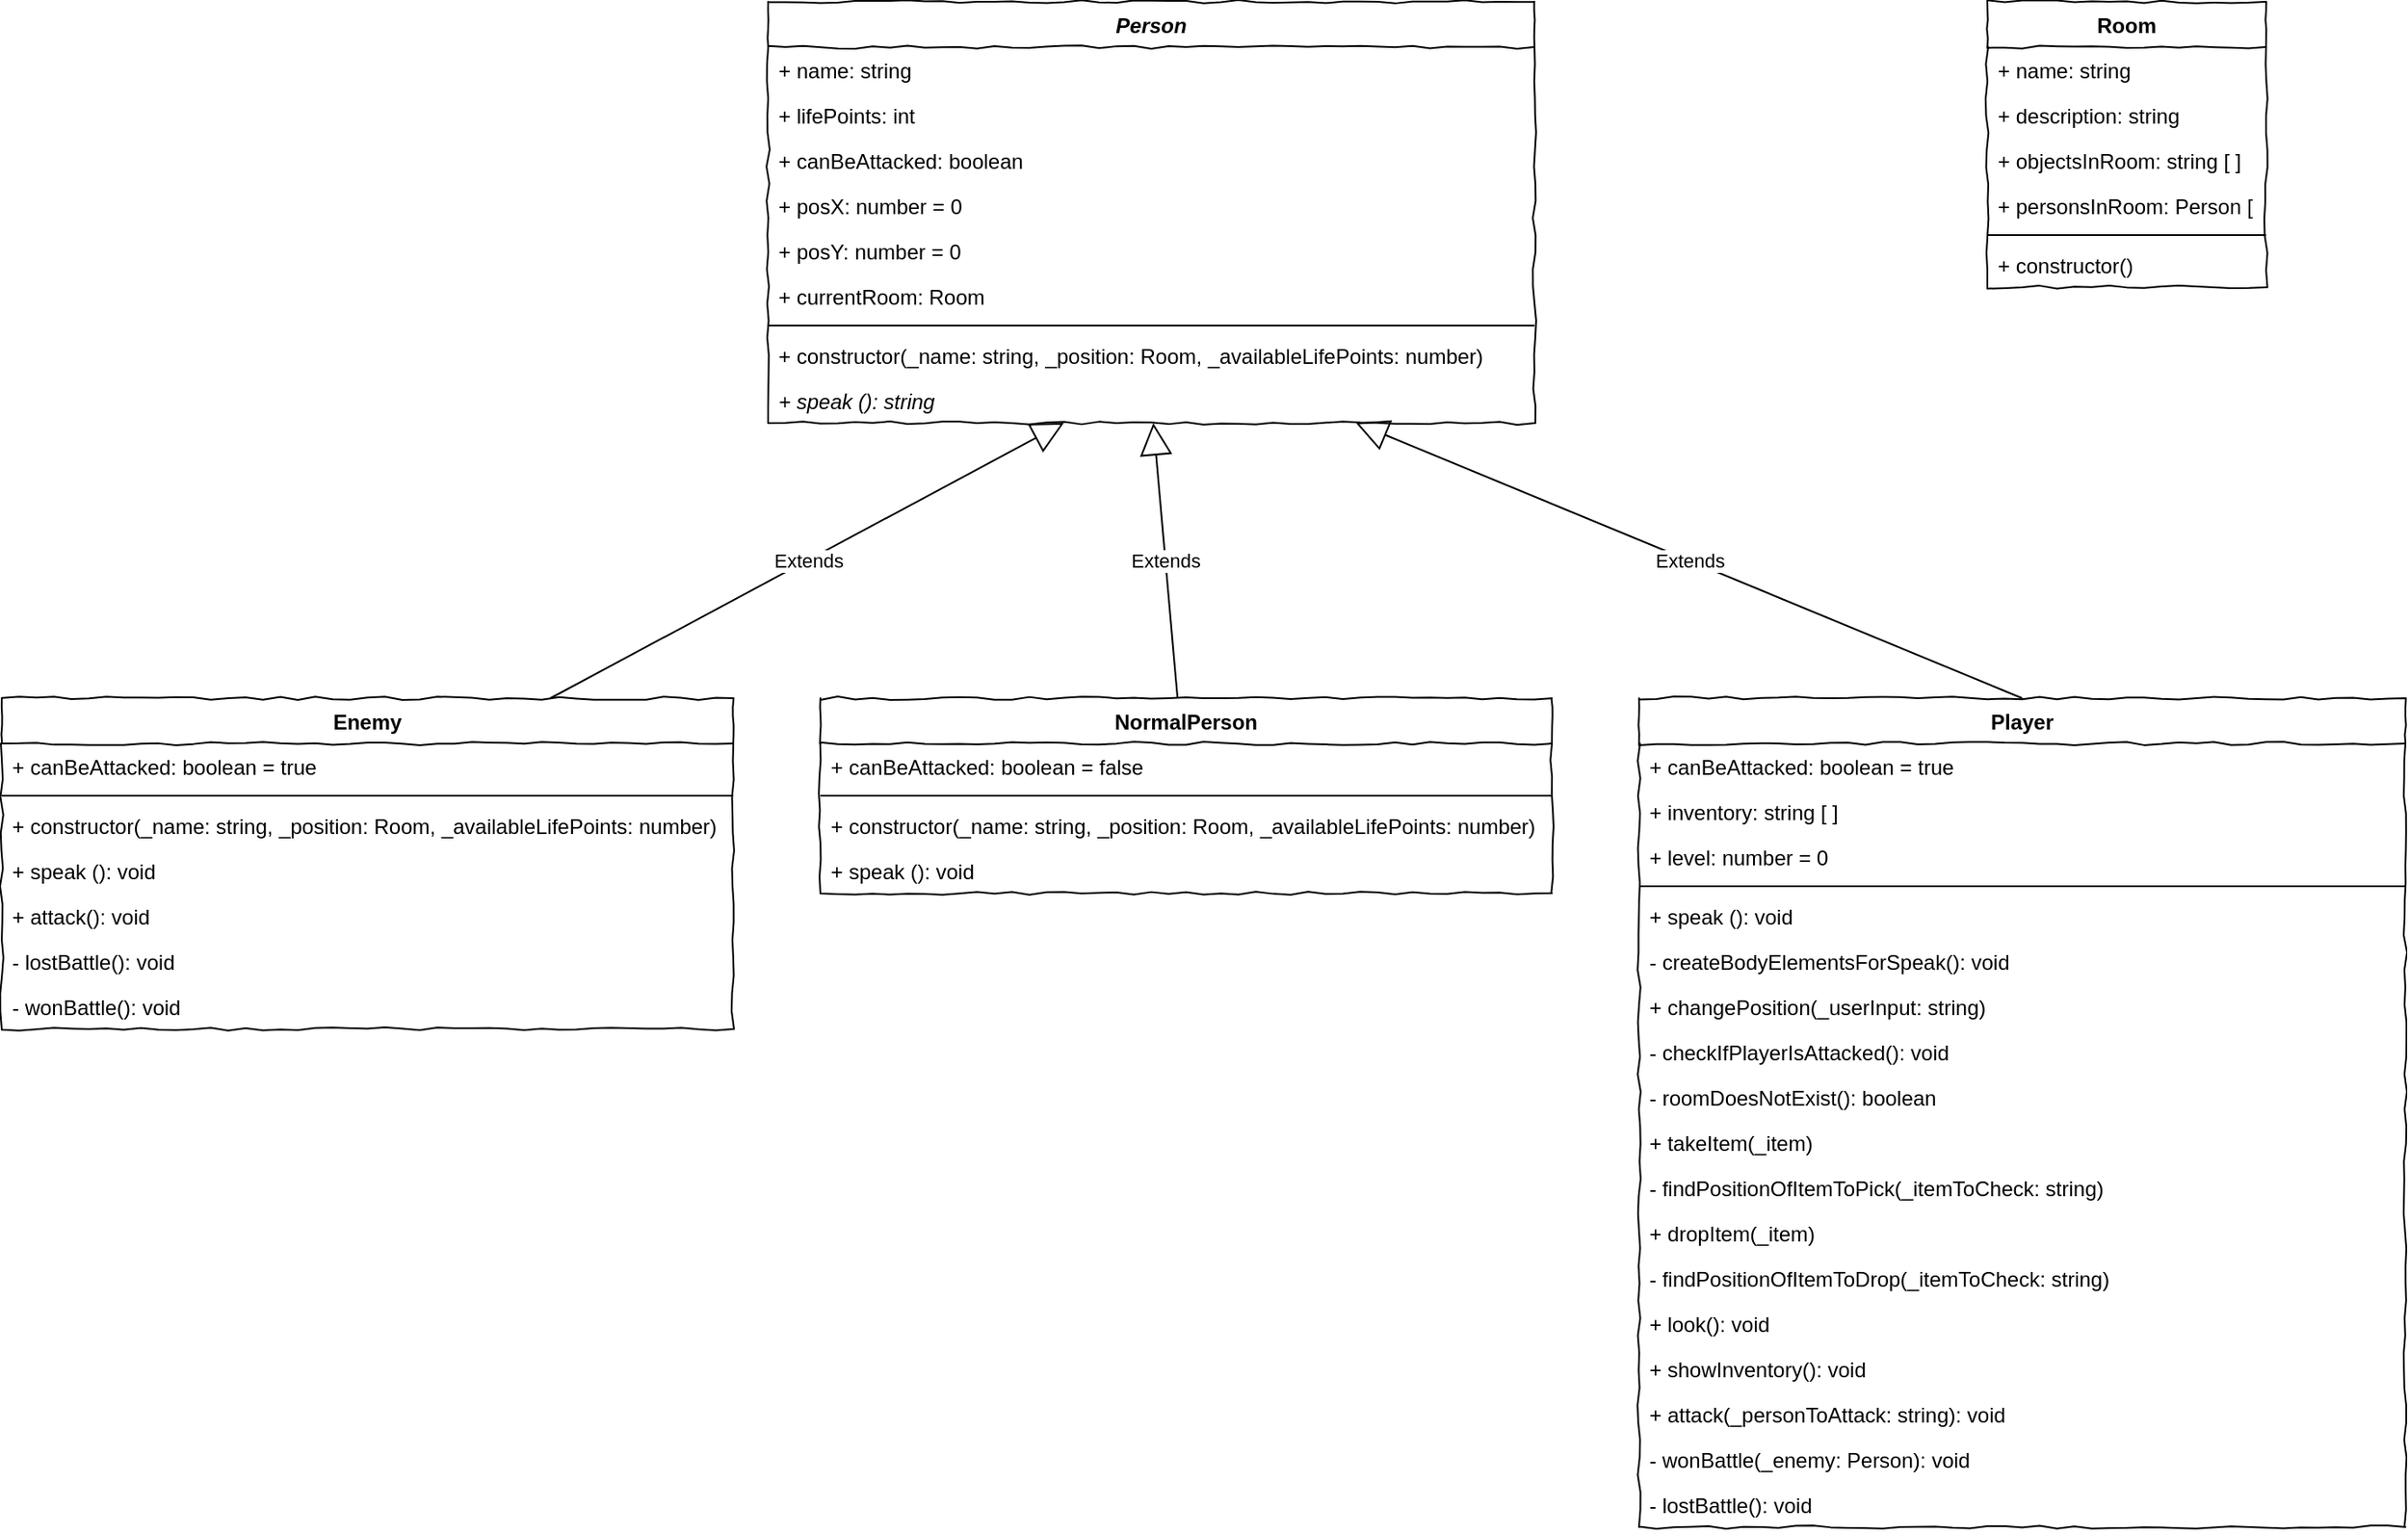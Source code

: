 <mxfile version="13.5.8" type="device"><diagram id="1lsfmHSGyBlmHC9JdzBv" name="Page-1"><mxGraphModel dx="2370" dy="1323" grid="1" gridSize="10" guides="1" tooltips="1" connect="1" arrows="1" fold="1" page="1" pageScale="1" pageWidth="1654" pageHeight="1169" math="0" shadow="0"><root><mxCell id="0"/><mxCell id="1" parent="0"/><mxCell id="PAPdjd6mubKR6L01RJOB-58" value="Extends" style="endArrow=block;endSize=16;endFill=0;html=1;strokeColor=#000000;" parent="1" source="PAPdjd6mubKR6L01RJOB-15" target="PAPdjd6mubKR6L01RJOB-7" edge="1"><mxGeometry width="160" relative="1" as="geometry"><mxPoint x="600" y="310" as="sourcePoint"/><mxPoint x="760" y="310" as="targetPoint"/></mxGeometry></mxCell><mxCell id="PAPdjd6mubKR6L01RJOB-59" value="Extends" style="endArrow=block;endSize=16;endFill=0;html=1;strokeColor=#000000;exitX=0.75;exitY=0;exitDx=0;exitDy=0;entryX=0.386;entryY=0.994;entryDx=0;entryDy=0;entryPerimeter=0;" parent="1" source="PAPdjd6mubKR6L01RJOB-29" target="PAPdjd6mubKR6L01RJOB-7" edge="1"><mxGeometry width="160" relative="1" as="geometry"><mxPoint x="547.5" y="330.0" as="sourcePoint"/><mxPoint x="461.628" y="234.0" as="targetPoint"/></mxGeometry></mxCell><mxCell id="PAPdjd6mubKR6L01RJOB-60" value="Extends" style="endArrow=block;endSize=16;endFill=0;html=1;strokeColor=#000000;exitX=0.5;exitY=0;exitDx=0;exitDy=0;entryX=0.767;entryY=0.994;entryDx=0;entryDy=0;entryPerimeter=0;" parent="1" source="PAPdjd6mubKR6L01RJOB-37" target="PAPdjd6mubKR6L01RJOB-7" edge="1"><mxGeometry width="160" relative="1" as="geometry"><mxPoint x="557.5" y="340.0" as="sourcePoint"/><mxPoint x="471.628" y="244.0" as="targetPoint"/></mxGeometry></mxCell><mxCell id="PAPdjd6mubKR6L01RJOB-64" value="Room" style="swimlane;fontStyle=1;align=center;verticalAlign=top;childLayout=stackLayout;horizontal=1;startSize=26;horizontalStack=0;resizeParent=1;resizeParentMax=0;resizeLast=0;collapsible=1;marginBottom=0;rounded=0;shadow=0;comic=1;strokeWidth=1;" parent="1" vertex="1"><mxGeometry x="1180" y="60" width="160" height="164" as="geometry"><mxRectangle x="20" y="670" width="90" height="26" as="alternateBounds"/></mxGeometry></mxCell><mxCell id="PAPdjd6mubKR6L01RJOB-65" value="+ name: string" style="text;strokeColor=none;fillColor=none;align=left;verticalAlign=top;spacingLeft=4;spacingRight=4;overflow=hidden;rotatable=0;points=[[0,0.5],[1,0.5]];portConstraint=eastwest;" parent="PAPdjd6mubKR6L01RJOB-64" vertex="1"><mxGeometry y="26" width="160" height="26" as="geometry"/></mxCell><mxCell id="PAPdjd6mubKR6L01RJOB-68" value="+ description: string" style="text;strokeColor=none;fillColor=none;align=left;verticalAlign=top;spacingLeft=4;spacingRight=4;overflow=hidden;rotatable=0;points=[[0,0.5],[1,0.5]];portConstraint=eastwest;" parent="PAPdjd6mubKR6L01RJOB-64" vertex="1"><mxGeometry y="52" width="160" height="26" as="geometry"/></mxCell><mxCell id="PAPdjd6mubKR6L01RJOB-69" value="+ objectsInRoom: string [ ]" style="text;strokeColor=none;fillColor=none;align=left;verticalAlign=top;spacingLeft=4;spacingRight=4;overflow=hidden;rotatable=0;points=[[0,0.5],[1,0.5]];portConstraint=eastwest;" parent="PAPdjd6mubKR6L01RJOB-64" vertex="1"><mxGeometry y="78" width="160" height="26" as="geometry"/></mxCell><mxCell id="PAPdjd6mubKR6L01RJOB-71" value="+ personsInRoom: Person [ ]" style="text;strokeColor=none;fillColor=none;align=left;verticalAlign=top;spacingLeft=4;spacingRight=4;overflow=hidden;rotatable=0;points=[[0,0.5],[1,0.5]];portConstraint=eastwest;" parent="PAPdjd6mubKR6L01RJOB-64" vertex="1"><mxGeometry y="104" width="160" height="26" as="geometry"/></mxCell><mxCell id="PAPdjd6mubKR6L01RJOB-66" value="" style="line;strokeWidth=1;fillColor=none;align=left;verticalAlign=middle;spacingTop=-1;spacingLeft=3;spacingRight=3;rotatable=0;labelPosition=right;points=[];portConstraint=eastwest;" parent="PAPdjd6mubKR6L01RJOB-64" vertex="1"><mxGeometry y="130" width="160" height="8" as="geometry"/></mxCell><mxCell id="PAPdjd6mubKR6L01RJOB-67" value="+ constructor()" style="text;strokeColor=none;fillColor=none;align=left;verticalAlign=top;spacingLeft=4;spacingRight=4;overflow=hidden;rotatable=0;points=[[0,0.5],[1,0.5]];portConstraint=eastwest;" parent="PAPdjd6mubKR6L01RJOB-64" vertex="1"><mxGeometry y="138" width="160" height="26" as="geometry"/></mxCell><mxCell id="PAPdjd6mubKR6L01RJOB-1" value="Person" style="swimlane;fontStyle=3;align=center;verticalAlign=top;childLayout=stackLayout;horizontal=1;startSize=26;horizontalStack=0;resizeParent=1;resizeParentMax=0;resizeLast=0;collapsible=1;marginBottom=0;rounded=0;shadow=0;comic=1;strokeWidth=1;" parent="1" vertex="1"><mxGeometry x="480" y="60" width="440" height="242" as="geometry"><mxRectangle x="20" y="670" width="90" height="26" as="alternateBounds"/></mxGeometry></mxCell><mxCell id="PAPdjd6mubKR6L01RJOB-2" value="+ name: string" style="text;strokeColor=none;fillColor=none;align=left;verticalAlign=top;spacingLeft=4;spacingRight=4;overflow=hidden;rotatable=0;points=[[0,0.5],[1,0.5]];portConstraint=eastwest;" parent="PAPdjd6mubKR6L01RJOB-1" vertex="1"><mxGeometry y="26" width="440" height="26" as="geometry"/></mxCell><mxCell id="PAPdjd6mubKR6L01RJOB-5" value="+ lifePoints: int" style="text;strokeColor=none;fillColor=none;align=left;verticalAlign=top;spacingLeft=4;spacingRight=4;overflow=hidden;rotatable=0;points=[[0,0.5],[1,0.5]];portConstraint=eastwest;" parent="PAPdjd6mubKR6L01RJOB-1" vertex="1"><mxGeometry y="52" width="440" height="26" as="geometry"/></mxCell><mxCell id="PAPdjd6mubKR6L01RJOB-6" value="+ canBeAttacked: boolean" style="text;strokeColor=none;fillColor=none;align=left;verticalAlign=top;spacingLeft=4;spacingRight=4;overflow=hidden;rotatable=0;points=[[0,0.5],[1,0.5]];portConstraint=eastwest;" parent="PAPdjd6mubKR6L01RJOB-1" vertex="1"><mxGeometry y="78" width="440" height="26" as="geometry"/></mxCell><mxCell id="NMXmoIdOA7Wtd-ZvciNE-1" value="+ posX: number = 0" style="text;strokeColor=none;fillColor=none;align=left;verticalAlign=top;spacingLeft=4;spacingRight=4;overflow=hidden;rotatable=0;points=[[0,0.5],[1,0.5]];portConstraint=eastwest;" vertex="1" parent="PAPdjd6mubKR6L01RJOB-1"><mxGeometry y="104" width="440" height="26" as="geometry"/></mxCell><mxCell id="NMXmoIdOA7Wtd-ZvciNE-2" value="+ posY: number = 0" style="text;strokeColor=none;fillColor=none;align=left;verticalAlign=top;spacingLeft=4;spacingRight=4;overflow=hidden;rotatable=0;points=[[0,0.5],[1,0.5]];portConstraint=eastwest;" vertex="1" parent="PAPdjd6mubKR6L01RJOB-1"><mxGeometry y="130" width="440" height="26" as="geometry"/></mxCell><mxCell id="NMXmoIdOA7Wtd-ZvciNE-3" value="+ currentRoom: Room" style="text;strokeColor=none;fillColor=none;align=left;verticalAlign=top;spacingLeft=4;spacingRight=4;overflow=hidden;rotatable=0;points=[[0,0.5],[1,0.5]];portConstraint=eastwest;" vertex="1" parent="PAPdjd6mubKR6L01RJOB-1"><mxGeometry y="156" width="440" height="26" as="geometry"/></mxCell><mxCell id="PAPdjd6mubKR6L01RJOB-3" value="" style="line;strokeWidth=1;fillColor=none;align=left;verticalAlign=middle;spacingTop=-1;spacingLeft=3;spacingRight=3;rotatable=0;labelPosition=right;points=[];portConstraint=eastwest;" parent="PAPdjd6mubKR6L01RJOB-1" vertex="1"><mxGeometry y="182" width="440" height="8" as="geometry"/></mxCell><mxCell id="NMXmoIdOA7Wtd-ZvciNE-10" value="+ constructor(_name: string, _position: Room, _availableLifePoints: number)" style="text;strokeColor=none;fillColor=none;align=left;verticalAlign=top;spacingLeft=4;spacingRight=4;overflow=hidden;rotatable=0;points=[[0,0.5],[1,0.5]];portConstraint=eastwest;fontStyle=0" vertex="1" parent="PAPdjd6mubKR6L01RJOB-1"><mxGeometry y="190" width="440" height="26" as="geometry"/></mxCell><mxCell id="PAPdjd6mubKR6L01RJOB-7" value="+ speak (): string" style="text;strokeColor=none;fillColor=none;align=left;verticalAlign=top;spacingLeft=4;spacingRight=4;overflow=hidden;rotatable=0;points=[[0,0.5],[1,0.5]];portConstraint=eastwest;fontStyle=2" parent="PAPdjd6mubKR6L01RJOB-1" vertex="1"><mxGeometry y="216" width="440" height="26" as="geometry"/></mxCell><mxCell id="PAPdjd6mubKR6L01RJOB-15" value="NormalPerson" style="swimlane;fontStyle=1;align=center;verticalAlign=top;childLayout=stackLayout;horizontal=1;startSize=26;horizontalStack=0;resizeParent=1;resizeParentMax=0;resizeLast=0;collapsible=1;marginBottom=0;rounded=0;shadow=0;comic=1;strokeWidth=1;" parent="1" vertex="1"><mxGeometry x="510" y="460" width="420" height="112" as="geometry"><mxRectangle x="20" y="670" width="90" height="26" as="alternateBounds"/></mxGeometry></mxCell><mxCell id="PAPdjd6mubKR6L01RJOB-18" value="+ canBeAttacked: boolean = false" style="text;strokeColor=none;fillColor=none;align=left;verticalAlign=top;spacingLeft=4;spacingRight=4;overflow=hidden;rotatable=0;points=[[0,0.5],[1,0.5]];portConstraint=eastwest;" parent="PAPdjd6mubKR6L01RJOB-15" vertex="1"><mxGeometry y="26" width="420" height="26" as="geometry"/></mxCell><mxCell id="PAPdjd6mubKR6L01RJOB-19" value="" style="line;strokeWidth=1;fillColor=none;align=left;verticalAlign=middle;spacingTop=-1;spacingLeft=3;spacingRight=3;rotatable=0;labelPosition=right;points=[];portConstraint=eastwest;" parent="PAPdjd6mubKR6L01RJOB-15" vertex="1"><mxGeometry y="52" width="420" height="8" as="geometry"/></mxCell><mxCell id="NMXmoIdOA7Wtd-ZvciNE-6" value="+ constructor(_name: string, _position: Room, _availableLifePoints: number)" style="text;strokeColor=none;fillColor=none;align=left;verticalAlign=top;spacingLeft=4;spacingRight=4;overflow=hidden;rotatable=0;points=[[0,0.5],[1,0.5]];portConstraint=eastwest;fontStyle=0" vertex="1" parent="PAPdjd6mubKR6L01RJOB-15"><mxGeometry y="60" width="420" height="26" as="geometry"/></mxCell><mxCell id="PAPdjd6mubKR6L01RJOB-21" value="+ speak (): void" style="text;strokeColor=none;fillColor=none;align=left;verticalAlign=top;spacingLeft=4;spacingRight=4;overflow=hidden;rotatable=0;points=[[0,0.5],[1,0.5]];portConstraint=eastwest;fontStyle=0" parent="PAPdjd6mubKR6L01RJOB-15" vertex="1"><mxGeometry y="86" width="420" height="26" as="geometry"/></mxCell><mxCell id="PAPdjd6mubKR6L01RJOB-29" value="Enemy" style="swimlane;fontStyle=1;align=center;verticalAlign=top;childLayout=stackLayout;horizontal=1;startSize=26;horizontalStack=0;resizeParent=1;resizeParentMax=0;resizeLast=0;collapsible=1;marginBottom=0;rounded=0;shadow=0;comic=1;strokeWidth=1;" parent="1" vertex="1"><mxGeometry x="40" y="460" width="420" height="190" as="geometry"><mxRectangle x="20" y="670" width="90" height="26" as="alternateBounds"/></mxGeometry></mxCell><mxCell id="PAPdjd6mubKR6L01RJOB-32" value="+ canBeAttacked: boolean = true" style="text;strokeColor=none;fillColor=none;align=left;verticalAlign=top;spacingLeft=4;spacingRight=4;overflow=hidden;rotatable=0;points=[[0,0.5],[1,0.5]];portConstraint=eastwest;" parent="PAPdjd6mubKR6L01RJOB-29" vertex="1"><mxGeometry y="26" width="420" height="26" as="geometry"/></mxCell><mxCell id="PAPdjd6mubKR6L01RJOB-33" value="" style="line;strokeWidth=1;fillColor=none;align=left;verticalAlign=middle;spacingTop=-1;spacingLeft=3;spacingRight=3;rotatable=0;labelPosition=right;points=[];portConstraint=eastwest;" parent="PAPdjd6mubKR6L01RJOB-29" vertex="1"><mxGeometry y="52" width="420" height="8" as="geometry"/></mxCell><mxCell id="PAPdjd6mubKR6L01RJOB-34" value="+ constructor(_name: string, _position: Room, _availableLifePoints: number)" style="text;strokeColor=none;fillColor=none;align=left;verticalAlign=top;spacingLeft=4;spacingRight=4;overflow=hidden;rotatable=0;points=[[0,0.5],[1,0.5]];portConstraint=eastwest;fontStyle=0" parent="PAPdjd6mubKR6L01RJOB-29" vertex="1"><mxGeometry y="60" width="420" height="26" as="geometry"/></mxCell><mxCell id="PAPdjd6mubKR6L01RJOB-35" value="+ speak (): void" style="text;strokeColor=none;fillColor=none;align=left;verticalAlign=top;spacingLeft=4;spacingRight=4;overflow=hidden;rotatable=0;points=[[0,0.5],[1,0.5]];portConstraint=eastwest;fontStyle=0" parent="PAPdjd6mubKR6L01RJOB-29" vertex="1"><mxGeometry y="86" width="420" height="26" as="geometry"/></mxCell><mxCell id="PAPdjd6mubKR6L01RJOB-36" value="+ attack(): void" style="text;strokeColor=none;fillColor=none;align=left;verticalAlign=top;spacingLeft=4;spacingRight=4;overflow=hidden;rotatable=0;points=[[0,0.5],[1,0.5]];portConstraint=eastwest;fontStyle=0" parent="PAPdjd6mubKR6L01RJOB-29" vertex="1"><mxGeometry y="112" width="420" height="26" as="geometry"/></mxCell><mxCell id="NMXmoIdOA7Wtd-ZvciNE-4" value="- lostBattle(): void" style="text;strokeColor=none;fillColor=none;align=left;verticalAlign=top;spacingLeft=4;spacingRight=4;overflow=hidden;rotatable=0;points=[[0,0.5],[1,0.5]];portConstraint=eastwest;fontStyle=0" vertex="1" parent="PAPdjd6mubKR6L01RJOB-29"><mxGeometry y="138" width="420" height="26" as="geometry"/></mxCell><mxCell id="NMXmoIdOA7Wtd-ZvciNE-5" value="- wonBattle(): void" style="text;strokeColor=none;fillColor=none;align=left;verticalAlign=top;spacingLeft=4;spacingRight=4;overflow=hidden;rotatable=0;points=[[0,0.5],[1,0.5]];portConstraint=eastwest;fontStyle=0" vertex="1" parent="PAPdjd6mubKR6L01RJOB-29"><mxGeometry y="164" width="420" height="26" as="geometry"/></mxCell><mxCell id="PAPdjd6mubKR6L01RJOB-37" value="Player" style="swimlane;fontStyle=1;align=center;verticalAlign=top;childLayout=stackLayout;horizontal=1;startSize=26;horizontalStack=0;resizeParent=1;resizeParentMax=0;resizeLast=0;collapsible=1;marginBottom=0;rounded=0;shadow=0;comic=1;strokeWidth=1;" parent="1" vertex="1"><mxGeometry x="980" y="460" width="440" height="476" as="geometry"><mxRectangle x="20" y="670" width="90" height="26" as="alternateBounds"/></mxGeometry></mxCell><mxCell id="PAPdjd6mubKR6L01RJOB-40" value="+ canBeAttacked: boolean = true" style="text;strokeColor=none;fillColor=none;align=left;verticalAlign=top;spacingLeft=4;spacingRight=4;overflow=hidden;rotatable=0;points=[[0,0.5],[1,0.5]];portConstraint=eastwest;" parent="PAPdjd6mubKR6L01RJOB-37" vertex="1"><mxGeometry y="26" width="440" height="26" as="geometry"/></mxCell><mxCell id="PAPdjd6mubKR6L01RJOB-52" value="+ inventory: string [ ]" style="text;strokeColor=none;fillColor=none;align=left;verticalAlign=top;spacingLeft=4;spacingRight=4;overflow=hidden;rotatable=0;points=[[0,0.5],[1,0.5]];portConstraint=eastwest;fontStyle=0" parent="PAPdjd6mubKR6L01RJOB-37" vertex="1"><mxGeometry y="52" width="440" height="26" as="geometry"/></mxCell><mxCell id="NMXmoIdOA7Wtd-ZvciNE-8" value="+ level: number = 0" style="text;strokeColor=none;fillColor=none;align=left;verticalAlign=top;spacingLeft=4;spacingRight=4;overflow=hidden;rotatable=0;points=[[0,0.5],[1,0.5]];portConstraint=eastwest;fontStyle=0" vertex="1" parent="PAPdjd6mubKR6L01RJOB-37"><mxGeometry y="78" width="440" height="26" as="geometry"/></mxCell><mxCell id="PAPdjd6mubKR6L01RJOB-41" value="" style="line;strokeWidth=1;fillColor=none;align=left;verticalAlign=middle;spacingTop=-1;spacingLeft=3;spacingRight=3;rotatable=0;labelPosition=right;points=[];portConstraint=eastwest;" parent="PAPdjd6mubKR6L01RJOB-37" vertex="1"><mxGeometry y="104" width="440" height="8" as="geometry"/></mxCell><mxCell id="PAPdjd6mubKR6L01RJOB-43" value="+ speak (): void" style="text;strokeColor=none;fillColor=none;align=left;verticalAlign=top;spacingLeft=4;spacingRight=4;overflow=hidden;rotatable=0;points=[[0,0.5],[1,0.5]];portConstraint=eastwest;fontStyle=0" parent="PAPdjd6mubKR6L01RJOB-37" vertex="1"><mxGeometry y="112" width="440" height="26" as="geometry"/></mxCell><mxCell id="NMXmoIdOA7Wtd-ZvciNE-14" value="- createBodyElementsForSpeak(): void" style="text;strokeColor=none;fillColor=none;align=left;verticalAlign=top;spacingLeft=4;spacingRight=4;overflow=hidden;rotatable=0;points=[[0,0.5],[1,0.5]];portConstraint=eastwest;fontStyle=0" vertex="1" parent="PAPdjd6mubKR6L01RJOB-37"><mxGeometry y="138" width="440" height="26" as="geometry"/></mxCell><mxCell id="PAPdjd6mubKR6L01RJOB-53" value="+ changePosition(_userInput: string)" style="text;strokeColor=none;fillColor=none;align=left;verticalAlign=top;spacingLeft=4;spacingRight=4;overflow=hidden;rotatable=0;points=[[0,0.5],[1,0.5]];portConstraint=eastwest;fontStyle=0" parent="PAPdjd6mubKR6L01RJOB-37" vertex="1"><mxGeometry y="164" width="440" height="26" as="geometry"/></mxCell><mxCell id="NMXmoIdOA7Wtd-ZvciNE-18" value="- checkIfPlayerIsAttacked(): void" style="text;strokeColor=none;fillColor=none;align=left;verticalAlign=top;spacingLeft=4;spacingRight=4;overflow=hidden;rotatable=0;points=[[0,0.5],[1,0.5]];portConstraint=eastwest;fontStyle=0" vertex="1" parent="PAPdjd6mubKR6L01RJOB-37"><mxGeometry y="190" width="440" height="26" as="geometry"/></mxCell><mxCell id="NMXmoIdOA7Wtd-ZvciNE-19" value="- roomDoesNotExist(): boolean" style="text;strokeColor=none;fillColor=none;align=left;verticalAlign=top;spacingLeft=4;spacingRight=4;overflow=hidden;rotatable=0;points=[[0,0.5],[1,0.5]];portConstraint=eastwest;fontStyle=0" vertex="1" parent="PAPdjd6mubKR6L01RJOB-37"><mxGeometry y="216" width="440" height="26" as="geometry"/></mxCell><mxCell id="PAPdjd6mubKR6L01RJOB-61" value="+ takeItem(_item)" style="text;strokeColor=none;fillColor=none;align=left;verticalAlign=top;spacingLeft=4;spacingRight=4;overflow=hidden;rotatable=0;points=[[0,0.5],[1,0.5]];portConstraint=eastwest;fontStyle=0" parent="PAPdjd6mubKR6L01RJOB-37" vertex="1"><mxGeometry y="242" width="440" height="26" as="geometry"/></mxCell><mxCell id="NMXmoIdOA7Wtd-ZvciNE-12" value="- findPositionOfItemToPick(_itemToCheck: string)" style="text;strokeColor=none;fillColor=none;align=left;verticalAlign=top;spacingLeft=4;spacingRight=4;overflow=hidden;rotatable=0;points=[[0,0.5],[1,0.5]];portConstraint=eastwest;fontStyle=0" vertex="1" parent="PAPdjd6mubKR6L01RJOB-37"><mxGeometry y="268" width="440" height="26" as="geometry"/></mxCell><mxCell id="PAPdjd6mubKR6L01RJOB-62" value="+ dropItem(_item)" style="text;strokeColor=none;fillColor=none;align=left;verticalAlign=top;spacingLeft=4;spacingRight=4;overflow=hidden;rotatable=0;points=[[0,0.5],[1,0.5]];portConstraint=eastwest;fontStyle=0" parent="PAPdjd6mubKR6L01RJOB-37" vertex="1"><mxGeometry y="294" width="440" height="26" as="geometry"/></mxCell><mxCell id="NMXmoIdOA7Wtd-ZvciNE-13" value="- findPositionOfItemToDrop(_itemToCheck: string)" style="text;strokeColor=none;fillColor=none;align=left;verticalAlign=top;spacingLeft=4;spacingRight=4;overflow=hidden;rotatable=0;points=[[0,0.5],[1,0.5]];portConstraint=eastwest;fontStyle=0" vertex="1" parent="PAPdjd6mubKR6L01RJOB-37"><mxGeometry y="320" width="440" height="26" as="geometry"/></mxCell><mxCell id="PAPdjd6mubKR6L01RJOB-70" value="+ look(): void" style="text;strokeColor=none;fillColor=none;align=left;verticalAlign=top;spacingLeft=4;spacingRight=4;overflow=hidden;rotatable=0;points=[[0,0.5],[1,0.5]];portConstraint=eastwest;fontStyle=0" parent="PAPdjd6mubKR6L01RJOB-37" vertex="1"><mxGeometry y="346" width="440" height="26" as="geometry"/></mxCell><mxCell id="PAPdjd6mubKR6L01RJOB-63" value="+ showInventory(): void" style="text;strokeColor=none;fillColor=none;align=left;verticalAlign=top;spacingLeft=4;spacingRight=4;overflow=hidden;rotatable=0;points=[[0,0.5],[1,0.5]];portConstraint=eastwest;fontStyle=0" parent="PAPdjd6mubKR6L01RJOB-37" vertex="1"><mxGeometry y="372" width="440" height="26" as="geometry"/></mxCell><mxCell id="NMXmoIdOA7Wtd-ZvciNE-15" value="+ attack(_personToAttack: string): void" style="text;strokeColor=none;fillColor=none;align=left;verticalAlign=top;spacingLeft=4;spacingRight=4;overflow=hidden;rotatable=0;points=[[0,0.5],[1,0.5]];portConstraint=eastwest;fontStyle=0" vertex="1" parent="PAPdjd6mubKR6L01RJOB-37"><mxGeometry y="398" width="440" height="26" as="geometry"/></mxCell><mxCell id="NMXmoIdOA7Wtd-ZvciNE-17" value="- wonBattle(_enemy: Person): void" style="text;strokeColor=none;fillColor=none;align=left;verticalAlign=top;spacingLeft=4;spacingRight=4;overflow=hidden;rotatable=0;points=[[0,0.5],[1,0.5]];portConstraint=eastwest;fontStyle=0" vertex="1" parent="PAPdjd6mubKR6L01RJOB-37"><mxGeometry y="424" width="440" height="26" as="geometry"/></mxCell><mxCell id="NMXmoIdOA7Wtd-ZvciNE-16" value="- lostBattle(): void" style="text;strokeColor=none;fillColor=none;align=left;verticalAlign=top;spacingLeft=4;spacingRight=4;overflow=hidden;rotatable=0;points=[[0,0.5],[1,0.5]];portConstraint=eastwest;fontStyle=0" vertex="1" parent="PAPdjd6mubKR6L01RJOB-37"><mxGeometry y="450" width="440" height="26" as="geometry"/></mxCell></root></mxGraphModel></diagram></mxfile>